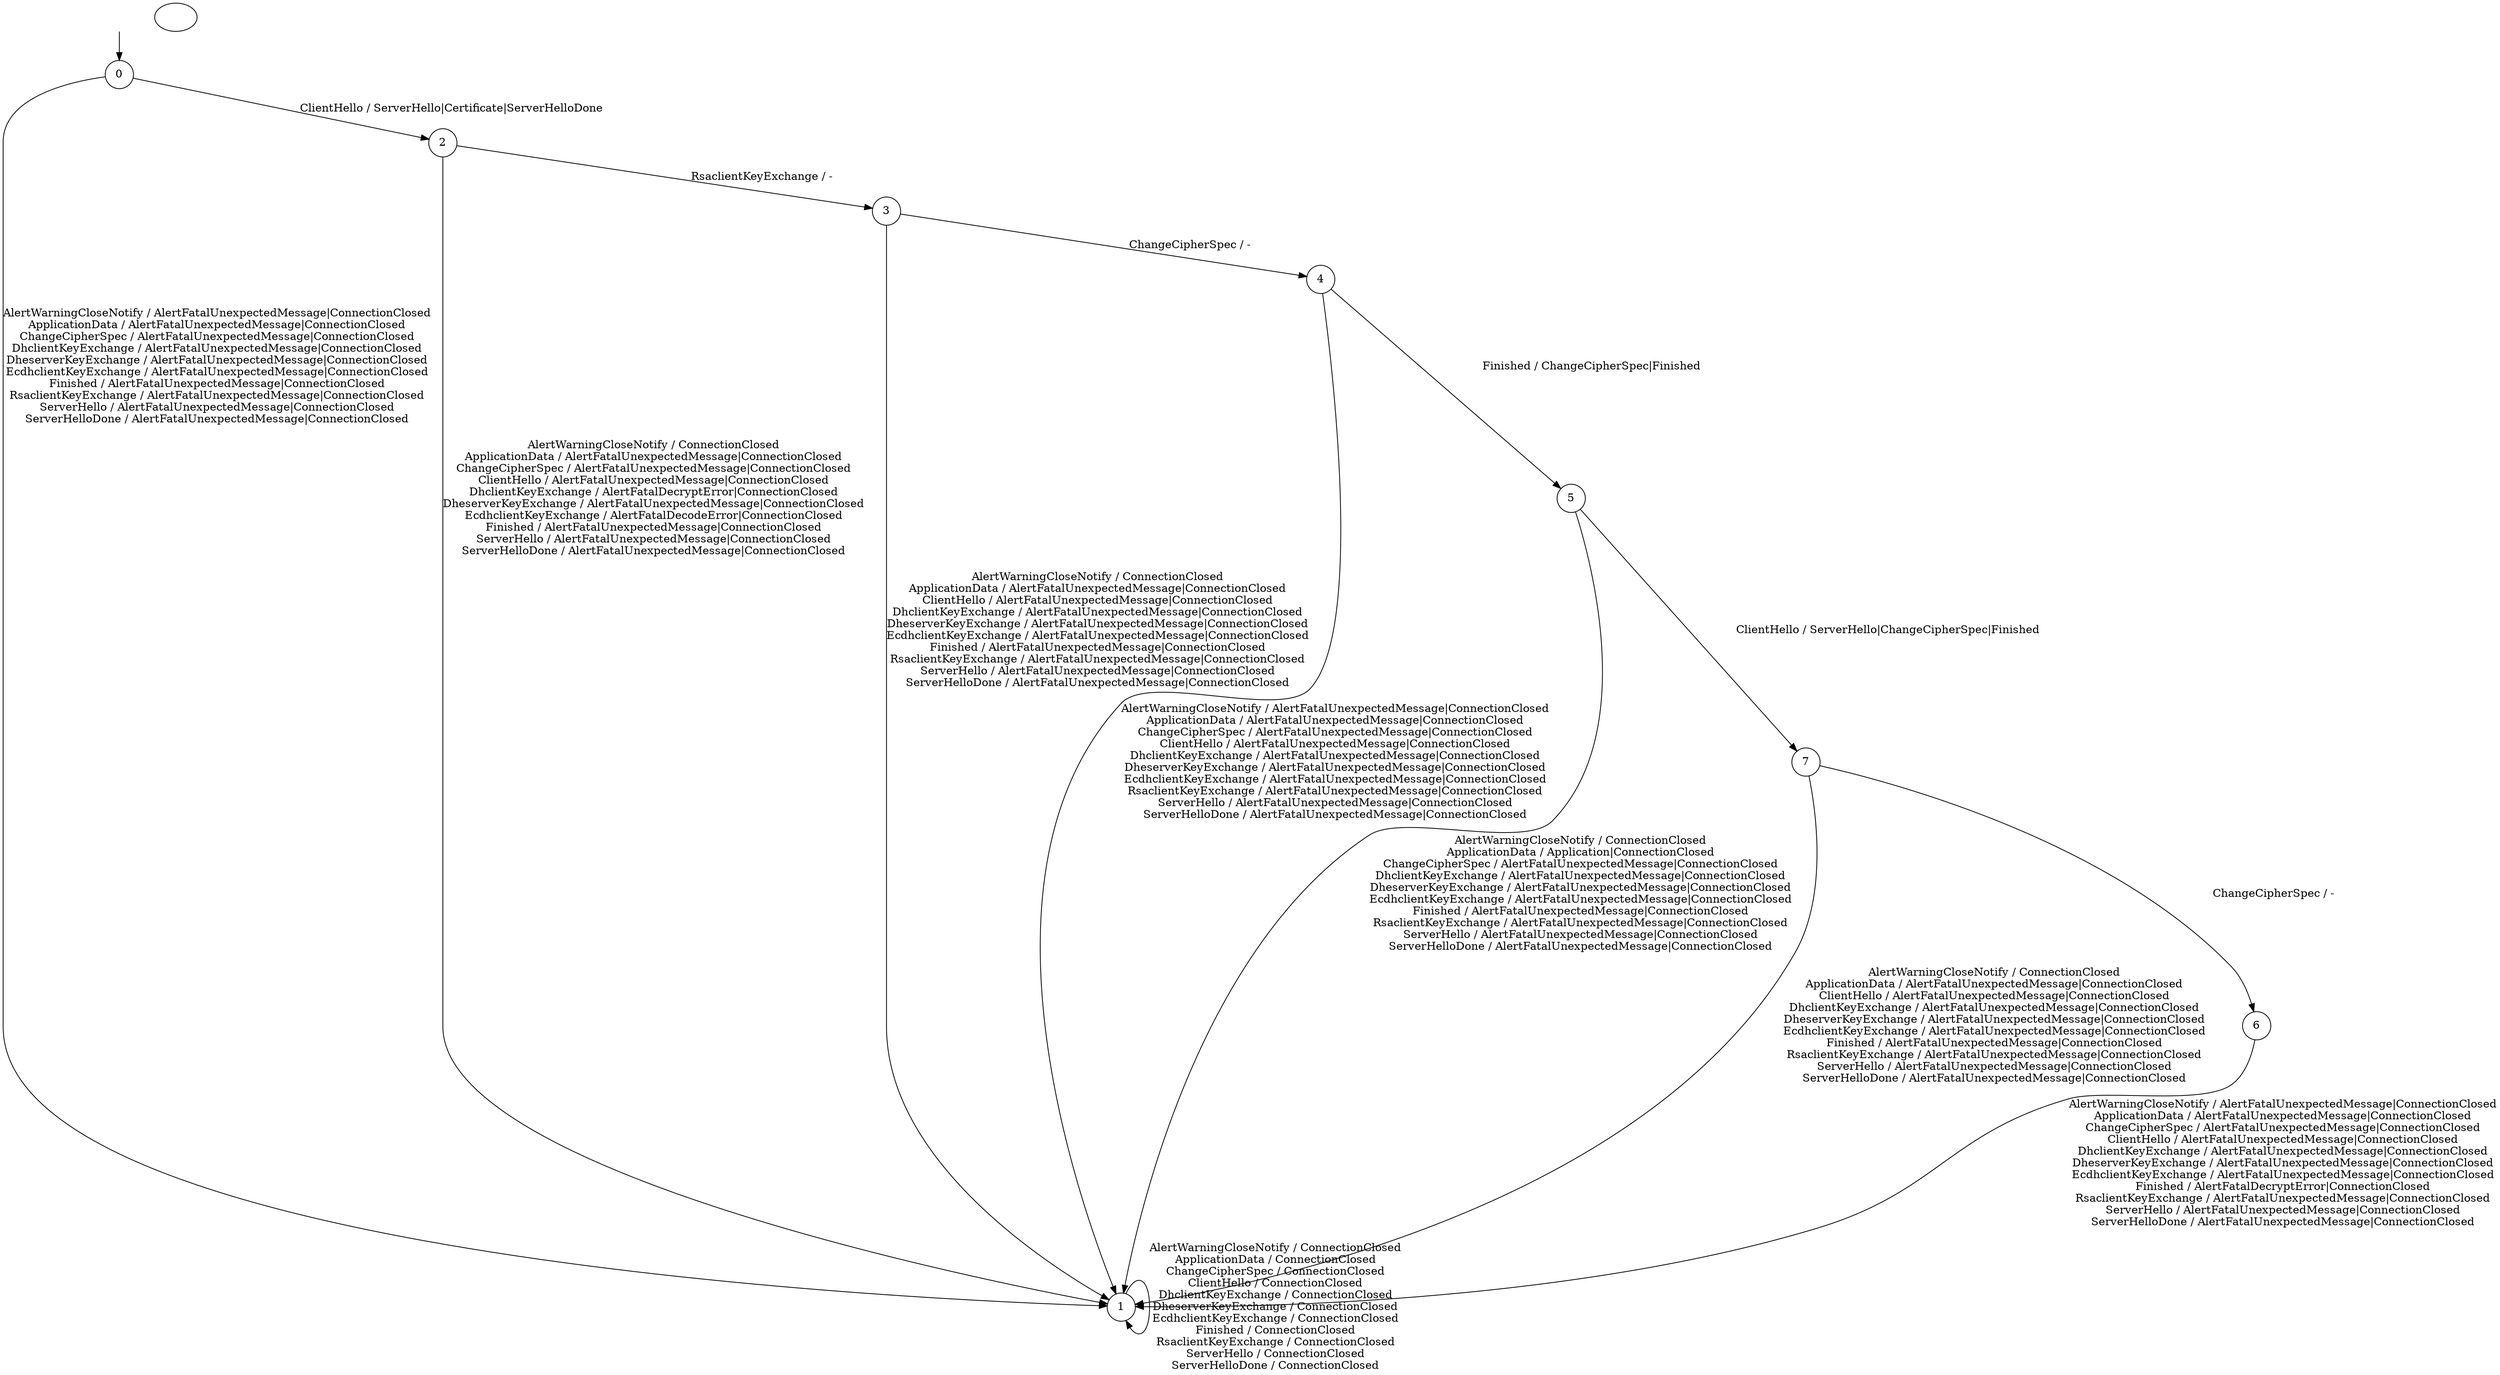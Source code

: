 digraph g {
__start0 [label="", shape="none"];
s0 [label="0", shape="circle"];
s1 [label="1", shape="circle"];
s2 [label="2", shape="circle"];
s3 [label="3", shape="circle"];
s4 [label="4", shape="circle"];
s5 [label="5", shape="circle"];
s6 [label="6", shape="circle"];
s7 [label="7", shape="circle"];
s0 -> s1  [label="AlertWarningCloseNotify / AlertFatalUnexpectedMessage|ConnectionClosed
ApplicationData / AlertFatalUnexpectedMessage|ConnectionClosed
ChangeCipherSpec / AlertFatalUnexpectedMessage|ConnectionClosed
DhclientKeyExchange / AlertFatalUnexpectedMessage|ConnectionClosed
DheserverKeyExchange / AlertFatalUnexpectedMessage|ConnectionClosed
EcdhclientKeyExchange / AlertFatalUnexpectedMessage|ConnectionClosed
Finished / AlertFatalUnexpectedMessage|ConnectionClosed
RsaclientKeyExchange / AlertFatalUnexpectedMessage|ConnectionClosed
ServerHello / AlertFatalUnexpectedMessage|ConnectionClosed
ServerHelloDone / AlertFatalUnexpectedMessage|ConnectionClosed"];
s0 -> s2  [label="ClientHello / ServerHello|Certificate|ServerHelloDone"];
s1 -> s1  [label="AlertWarningCloseNotify / ConnectionClosed
ApplicationData / ConnectionClosed
ChangeCipherSpec / ConnectionClosed
ClientHello / ConnectionClosed
DhclientKeyExchange / ConnectionClosed
DheserverKeyExchange / ConnectionClosed
EcdhclientKeyExchange / ConnectionClosed
Finished / ConnectionClosed
RsaclientKeyExchange / ConnectionClosed
ServerHello / ConnectionClosed
ServerHelloDone / ConnectionClosed"];
s2 -> s1  [label="AlertWarningCloseNotify / ConnectionClosed
ApplicationData / AlertFatalUnexpectedMessage|ConnectionClosed
ChangeCipherSpec / AlertFatalUnexpectedMessage|ConnectionClosed
ClientHello / AlertFatalUnexpectedMessage|ConnectionClosed
DhclientKeyExchange / AlertFatalDecryptError|ConnectionClosed
DheserverKeyExchange / AlertFatalUnexpectedMessage|ConnectionClosed
EcdhclientKeyExchange / AlertFatalDecodeError|ConnectionClosed
Finished / AlertFatalUnexpectedMessage|ConnectionClosed
ServerHello / AlertFatalUnexpectedMessage|ConnectionClosed
ServerHelloDone / AlertFatalUnexpectedMessage|ConnectionClosed"];
s2 -> s3  [label="RsaclientKeyExchange / -"];
s3 -> s1  [label="AlertWarningCloseNotify / ConnectionClosed
ApplicationData / AlertFatalUnexpectedMessage|ConnectionClosed
ClientHello / AlertFatalUnexpectedMessage|ConnectionClosed
DhclientKeyExchange / AlertFatalUnexpectedMessage|ConnectionClosed
DheserverKeyExchange / AlertFatalUnexpectedMessage|ConnectionClosed
EcdhclientKeyExchange / AlertFatalUnexpectedMessage|ConnectionClosed
Finished / AlertFatalUnexpectedMessage|ConnectionClosed
RsaclientKeyExchange / AlertFatalUnexpectedMessage|ConnectionClosed
ServerHello / AlertFatalUnexpectedMessage|ConnectionClosed
ServerHelloDone / AlertFatalUnexpectedMessage|ConnectionClosed"];
s3 -> s4  [label="ChangeCipherSpec / -"];
s4 -> s1  [label="AlertWarningCloseNotify / AlertFatalUnexpectedMessage|ConnectionClosed
ApplicationData / AlertFatalUnexpectedMessage|ConnectionClosed
ChangeCipherSpec / AlertFatalUnexpectedMessage|ConnectionClosed
ClientHello / AlertFatalUnexpectedMessage|ConnectionClosed
DhclientKeyExchange / AlertFatalUnexpectedMessage|ConnectionClosed
DheserverKeyExchange / AlertFatalUnexpectedMessage|ConnectionClosed
EcdhclientKeyExchange / AlertFatalUnexpectedMessage|ConnectionClosed
RsaclientKeyExchange / AlertFatalUnexpectedMessage|ConnectionClosed
ServerHello / AlertFatalUnexpectedMessage|ConnectionClosed
ServerHelloDone / AlertFatalUnexpectedMessage|ConnectionClosed"];
s4 -> s5  [label="Finished / ChangeCipherSpec|Finished"];
s5 -> s1  [label="AlertWarningCloseNotify / ConnectionClosed
ApplicationData / Application|ConnectionClosed
ChangeCipherSpec / AlertFatalUnexpectedMessage|ConnectionClosed
DhclientKeyExchange / AlertFatalUnexpectedMessage|ConnectionClosed
DheserverKeyExchange / AlertFatalUnexpectedMessage|ConnectionClosed
EcdhclientKeyExchange / AlertFatalUnexpectedMessage|ConnectionClosed
Finished / AlertFatalUnexpectedMessage|ConnectionClosed
RsaclientKeyExchange / AlertFatalUnexpectedMessage|ConnectionClosed
ServerHello / AlertFatalUnexpectedMessage|ConnectionClosed
ServerHelloDone / AlertFatalUnexpectedMessage|ConnectionClosed"];
s5 -> s7  [label="ClientHello / ServerHello|ChangeCipherSpec|Finished"];
s6 -> s1  [label="AlertWarningCloseNotify / AlertFatalUnexpectedMessage|ConnectionClosed
ApplicationData / AlertFatalUnexpectedMessage|ConnectionClosed
ChangeCipherSpec / AlertFatalUnexpectedMessage|ConnectionClosed
ClientHello / AlertFatalUnexpectedMessage|ConnectionClosed
DhclientKeyExchange / AlertFatalUnexpectedMessage|ConnectionClosed
DheserverKeyExchange / AlertFatalUnexpectedMessage|ConnectionClosed
EcdhclientKeyExchange / AlertFatalUnexpectedMessage|ConnectionClosed
Finished / AlertFatalDecryptError|ConnectionClosed
RsaclientKeyExchange / AlertFatalUnexpectedMessage|ConnectionClosed
ServerHello / AlertFatalUnexpectedMessage|ConnectionClosed
ServerHelloDone / AlertFatalUnexpectedMessage|ConnectionClosed"];
s7 -> s1  [label="AlertWarningCloseNotify / ConnectionClosed
ApplicationData / AlertFatalUnexpectedMessage|ConnectionClosed
ClientHello / AlertFatalUnexpectedMessage|ConnectionClosed
DhclientKeyExchange / AlertFatalUnexpectedMessage|ConnectionClosed
DheserverKeyExchange / AlertFatalUnexpectedMessage|ConnectionClosed
EcdhclientKeyExchange / AlertFatalUnexpectedMessage|ConnectionClosed
Finished / AlertFatalUnexpectedMessage|ConnectionClosed
RsaclientKeyExchange / AlertFatalUnexpectedMessage|ConnectionClosed
ServerHello / AlertFatalUnexpectedMessage|ConnectionClosed
ServerHelloDone / AlertFatalUnexpectedMessage|ConnectionClosed"];
s7 -> s6  [label="ChangeCipherSpec / -"];
__start0 -> s0;
"\n";
}

